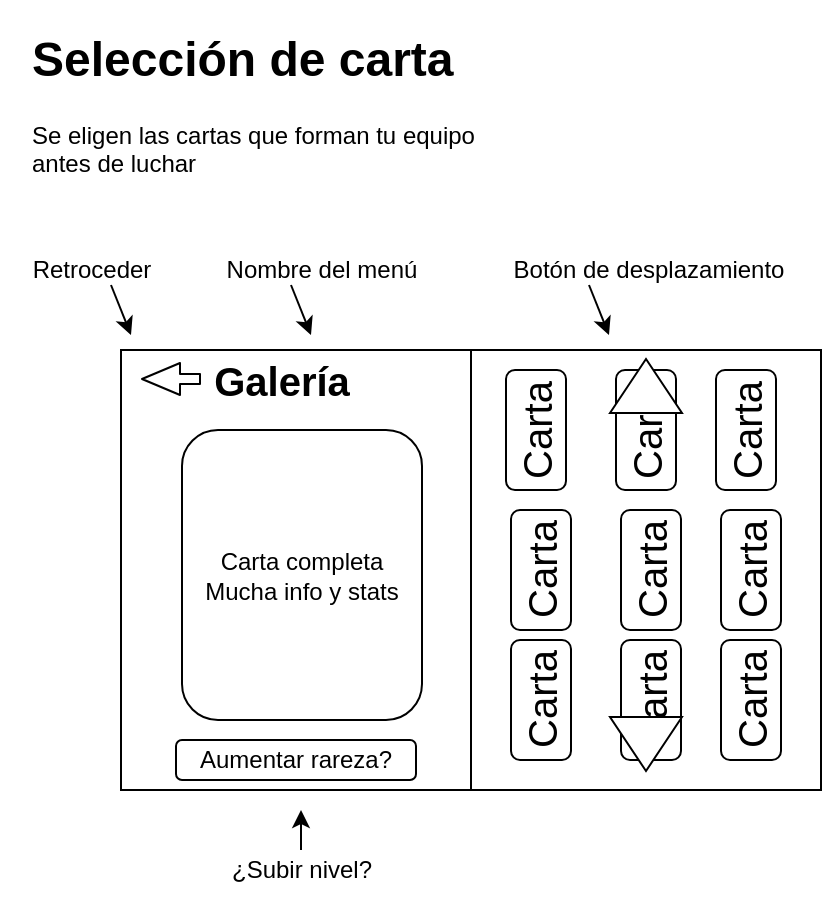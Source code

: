 <mxfile version="11.3.1" type="device" pages="1"><diagram id="0MgKfqXLYQqfslGgyYDX" name="Page-1"><mxGraphModel dx="854" dy="465" grid="1" gridSize="10" guides="1" tooltips="1" connect="1" arrows="1" fold="1" page="1" pageScale="1" pageWidth="1654" pageHeight="1169" math="0" shadow="0"><root><mxCell id="0"/><mxCell id="1" parent="0"/><mxCell id="J_nL_28YuKfjsr3sEzcE-1" value="" style="rounded=0;whiteSpace=wrap;html=1;" parent="1" vertex="1"><mxGeometry x="62.5" y="205" width="350" height="220" as="geometry"/></mxCell><mxCell id="J_nL_28YuKfjsr3sEzcE-4" value="" style="shape=flexArrow;endArrow=classic;html=1;strokeWidth=1;endSize=6;comic=0;width=5;startWidth=10;endWidth=10;arcSize=10;" parent="1" edge="1"><mxGeometry width="50" height="50" relative="1" as="geometry"><mxPoint x="102.5" y="219.5" as="sourcePoint"/><mxPoint x="72.5" y="219.5" as="targetPoint"/></mxGeometry></mxCell><mxCell id="J_nL_28YuKfjsr3sEzcE-5" value="Galería" style="text;html=1;strokeColor=none;fillColor=none;align=center;verticalAlign=middle;whiteSpace=wrap;rounded=0;fontStyle=1;fontSize=20;" parent="1" vertex="1"><mxGeometry x="122.5" y="205" width="40" height="30" as="geometry"/></mxCell><mxCell id="J_nL_28YuKfjsr3sEzcE-7" value="&lt;h1&gt;Selección de carta&lt;br&gt;&lt;/h1&gt;&lt;p&gt;Se eligen las cartas que forman tu equipo antes de luchar&lt;br&gt;&lt;/p&gt;" style="text;html=1;strokeColor=none;fillColor=none;spacing=5;spacingTop=-20;whiteSpace=wrap;overflow=hidden;rounded=0;" parent="1" vertex="1"><mxGeometry x="12.5" y="40" width="240" height="120" as="geometry"/></mxCell><mxCell id="J_nL_28YuKfjsr3sEzcE-8" value="Carta" style="rounded=1;whiteSpace=wrap;html=1;fontSize=20;rotation=-90;" parent="1" vertex="1"><mxGeometry x="242.5" y="365" width="60" height="30" as="geometry"/></mxCell><mxCell id="J_nL_28YuKfjsr3sEzcE-9" value="" style="endArrow=none;html=1;strokeWidth=1;fontSize=20;entryX=0.5;entryY=1;entryDx=0;entryDy=0;exitX=0.5;exitY=0;exitDx=0;exitDy=0;" parent="1" source="J_nL_28YuKfjsr3sEzcE-1" target="J_nL_28YuKfjsr3sEzcE-1" edge="1"><mxGeometry width="50" height="50" relative="1" as="geometry"><mxPoint x="62.5" y="635" as="sourcePoint"/><mxPoint x="112.5" y="585" as="targetPoint"/></mxGeometry></mxCell><mxCell id="J_nL_28YuKfjsr3sEzcE-15" value="Nombre del menú" style="text;html=1;strokeColor=none;fillColor=none;align=center;verticalAlign=middle;whiteSpace=wrap;rounded=0;fontSize=12;direction=south;" parent="1" vertex="1"><mxGeometry x="102.5" y="145" width="120" height="40" as="geometry"/></mxCell><mxCell id="J_nL_28YuKfjsr3sEzcE-16" value="Carta" style="rounded=1;whiteSpace=wrap;html=1;fontSize=20;rotation=-90;" parent="1" vertex="1"><mxGeometry x="297.5" y="365" width="60" height="30" as="geometry"/></mxCell><mxCell id="J_nL_28YuKfjsr3sEzcE-17" value="Carta" style="rounded=1;whiteSpace=wrap;html=1;fontSize=20;rotation=-90;" parent="1" vertex="1"><mxGeometry x="347.5" y="365" width="60" height="30" as="geometry"/></mxCell><mxCell id="J_nL_28YuKfjsr3sEzcE-18" value="Carta" style="rounded=1;whiteSpace=wrap;html=1;fontSize=20;rotation=-90;" parent="1" vertex="1"><mxGeometry x="242.5" y="300" width="60" height="30" as="geometry"/></mxCell><mxCell id="J_nL_28YuKfjsr3sEzcE-19" value="Carta" style="rounded=1;whiteSpace=wrap;html=1;fontSize=20;rotation=-90;" parent="1" vertex="1"><mxGeometry x="297.5" y="300" width="60" height="30" as="geometry"/></mxCell><mxCell id="J_nL_28YuKfjsr3sEzcE-20" value="Carta" style="rounded=1;whiteSpace=wrap;html=1;fontSize=20;rotation=-90;" parent="1" vertex="1"><mxGeometry x="347.5" y="300" width="60" height="30" as="geometry"/></mxCell><mxCell id="J_nL_28YuKfjsr3sEzcE-25" value="Carta" style="rounded=1;whiteSpace=wrap;html=1;fontSize=20;rotation=-90;" parent="1" vertex="1"><mxGeometry x="240" y="230" width="60" height="30" as="geometry"/></mxCell><mxCell id="J_nL_28YuKfjsr3sEzcE-26" value="Carta" style="rounded=1;whiteSpace=wrap;html=1;fontSize=20;rotation=-90;" parent="1" vertex="1"><mxGeometry x="295" y="230" width="60" height="30" as="geometry"/></mxCell><mxCell id="J_nL_28YuKfjsr3sEzcE-27" value="Carta" style="rounded=1;whiteSpace=wrap;html=1;fontSize=20;rotation=-90;" parent="1" vertex="1"><mxGeometry x="345" y="230" width="60" height="30" as="geometry"/></mxCell><mxCell id="J_nL_28YuKfjsr3sEzcE-31" value="&lt;div&gt;Carta completa&lt;/div&gt;&lt;div&gt;Mucha info y stats&lt;br&gt;&lt;/div&gt;" style="rounded=1;whiteSpace=wrap;html=1;fontSize=12;" parent="1" vertex="1"><mxGeometry x="93" y="245" width="120" height="145" as="geometry"/></mxCell><mxCell id="J_nL_28YuKfjsr3sEzcE-32" value="Aumentar rareza?" style="rounded=1;whiteSpace=wrap;html=1;fontSize=12;" parent="1" vertex="1"><mxGeometry x="90" y="400" width="120" height="20" as="geometry"/></mxCell><mxCell id="J_nL_28YuKfjsr3sEzcE-40" value="¿Subir nivel?" style="text;html=1;strokeColor=none;fillColor=none;align=center;verticalAlign=middle;whiteSpace=wrap;rounded=0;fontSize=12;direction=south;" parent="1" vertex="1"><mxGeometry x="92.5" y="445" width="120" height="40" as="geometry"/></mxCell><mxCell id="J_nL_28YuKfjsr3sEzcE-41" value="&lt;div&gt;Retroceder&lt;/div&gt;" style="text;html=1;strokeColor=none;fillColor=none;align=center;verticalAlign=middle;whiteSpace=wrap;rounded=0;fontSize=12;direction=south;" parent="1" vertex="1"><mxGeometry x="2.5" y="145" width="90" height="40" as="geometry"/></mxCell><mxCell id="J_nL_28YuKfjsr3sEzcE-42" value="" style="endArrow=classic;html=1;strokeWidth=1;fontSize=12;" parent="1" edge="1"><mxGeometry width="50" height="50" relative="1" as="geometry"><mxPoint x="57.5" y="172.5" as="sourcePoint"/><mxPoint x="67.5" y="197.5" as="targetPoint"/></mxGeometry></mxCell><mxCell id="J_nL_28YuKfjsr3sEzcE-43" value="" style="endArrow=classic;html=1;strokeWidth=1;fontSize=12;" parent="1" edge="1"><mxGeometry width="50" height="50" relative="1" as="geometry"><mxPoint x="147.5" y="172.5" as="sourcePoint"/><mxPoint x="157.5" y="197.5" as="targetPoint"/></mxGeometry></mxCell><mxCell id="J_nL_28YuKfjsr3sEzcE-47" value="" style="endArrow=classic;html=1;strokeWidth=1;fontSize=12;" parent="1" edge="1"><mxGeometry width="50" height="50" relative="1" as="geometry"><mxPoint x="152.5" y="455" as="sourcePoint"/><mxPoint x="152.5" y="435" as="targetPoint"/></mxGeometry></mxCell><mxCell id="iu6mJuC3wmIxYSGluyGI-1" value="" style="triangle;whiteSpace=wrap;html=1;rotation=-90;" vertex="1" parent="1"><mxGeometry x="311.5" y="205" width="27" height="36" as="geometry"/></mxCell><mxCell id="iu6mJuC3wmIxYSGluyGI-10" value="" style="triangle;whiteSpace=wrap;html=1;rotation=90;" vertex="1" parent="1"><mxGeometry x="311.5" y="384" width="27" height="36" as="geometry"/></mxCell><mxCell id="iu6mJuC3wmIxYSGluyGI-13" value="Botón de desplazamiento" style="text;html=1;strokeColor=none;fillColor=none;align=center;verticalAlign=middle;whiteSpace=wrap;rounded=0;fontSize=12;direction=south;" vertex="1" parent="1"><mxGeometry x="252" y="145" width="149" height="40" as="geometry"/></mxCell><mxCell id="iu6mJuC3wmIxYSGluyGI-14" value="" style="endArrow=classic;html=1;strokeWidth=1;fontSize=12;" edge="1" parent="1"><mxGeometry width="50" height="50" relative="1" as="geometry"><mxPoint x="296.5" y="172.5" as="sourcePoint"/><mxPoint x="306.5" y="197.5" as="targetPoint"/></mxGeometry></mxCell></root></mxGraphModel></diagram></mxfile>